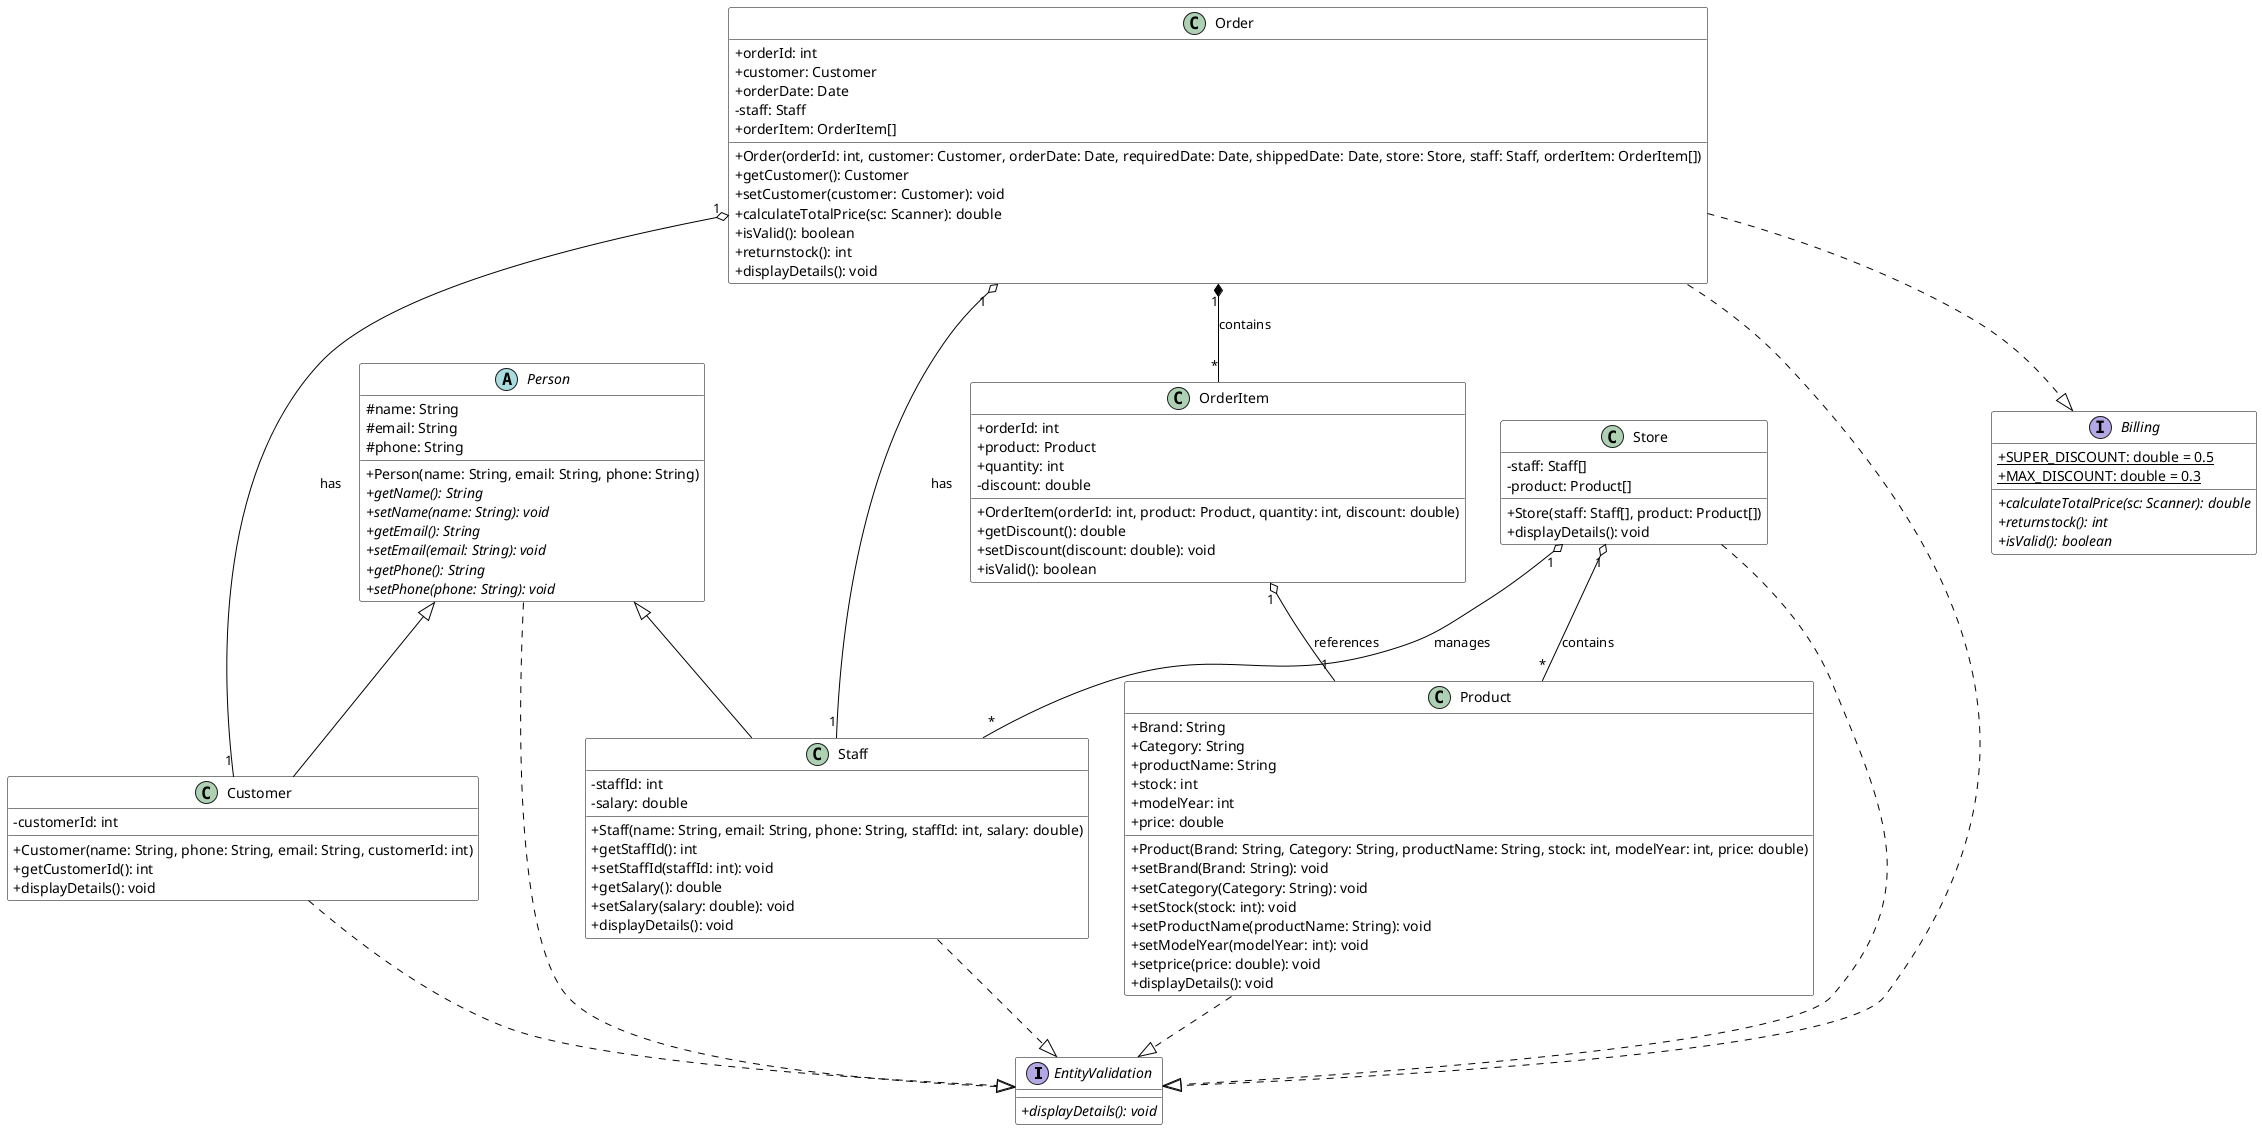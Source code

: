 @startuml Store Management System

' Style settings
skinparam classAttributeIconSize 0
skinparam class {
    BackgroundColor White
    ArrowColor Black
    BorderColor Black
}

' Interfaces
interface EntityValidation {
    + {abstract} displayDetails(): void
}

interface Billing {
    + {static} SUPER_DISCOUNT: double = 0.5
    + {static} MAX_DISCOUNT: double = 0.3
    + {abstract} calculateTotalPrice(sc: Scanner): double
    + {abstract} returnstock(): int
    + {abstract} isValid(): boolean
}

' Abstract Class
abstract class Person {
    # name: String
    # email: String
    # phone: String
    + Person(name: String, email: String, phone: String)
    + {abstract} getName(): String
    + {abstract} setName(name: String): void
    + {abstract} getEmail(): String
    + {abstract} setEmail(email: String): void
    + {abstract} getPhone(): String
    + {abstract} setPhone(phone: String): void
}

' Classes
class Customer {
    - customerId: int
    + Customer(name: String, phone: String, email: String, customerId: int)
    + getCustomerId(): int
    + displayDetails(): void
}

class Staff {
    - staffId: int
    - salary: double
    + Staff(name: String, email: String, phone: String, staffId: int, salary: double)
    + getStaffId(): int
    + setStaffId(staffId: int): void
    + getSalary(): double
    + setSalary(salary: double): void
    + displayDetails(): void
}

class Product {
    + Brand: String
    + Category: String
    + productName: String
    + stock: int
    + modelYear: int
    + price: double
    + Product(Brand: String, Category: String, productName: String, stock: int, modelYear: int, price: double)
    + setBrand(Brand: String): void
    + setCategory(Category: String): void
    + setStock(stock: int): void
    + setProductName(productName: String): void
    + setModelYear(modelYear: int): void
    + setprice(price: double): void
    + displayDetails(): void
}

class Order {
    + orderId: int
    + customer: Customer
    + orderDate: Date
    - staff: Staff
    + orderItem: OrderItem[]
    + Order(orderId: int, customer: Customer, orderDate: Date, requiredDate: Date, shippedDate: Date, store: Store, staff: Staff, orderItem: OrderItem[])
    + getCustomer(): Customer
    + setCustomer(customer: Customer): void
    + calculateTotalPrice(sc: Scanner): double
    + isValid(): boolean
    + returnstock(): int
    + displayDetails(): void
}

class OrderItem {
    + orderId: int
    + product: Product
    + quantity: int
    - discount: double
    + OrderItem(orderId: int, product: Product, quantity: int, discount: double)
    + getDiscount(): double
    + setDiscount(discount: double): void
    + isValid(): boolean
}

class Store {
    - staff: Staff[]
    - product: Product[]
    + Store(staff: Staff[], product: Product[])
    + displayDetails(): void
}

' Relationships
Person <|-- Customer
Person <|-- Staff
Person ..|> EntityValidation
Customer ..|> EntityValidation
Staff ..|> EntityValidation
Product ..|> EntityValidation
Store ..|> EntityValidation
Order ..|> EntityValidation
Order ..|> Billing

Order "1" *-- "*" OrderItem : contains
Order "1" o-- "1" Customer : has
Order "1" o-- "1" Staff : has
OrderItem "1" o-- "1" Product : references
Store "1" o-- "*" Staff : manages
Store "1" o-- "*" Product : contains

@enduml 